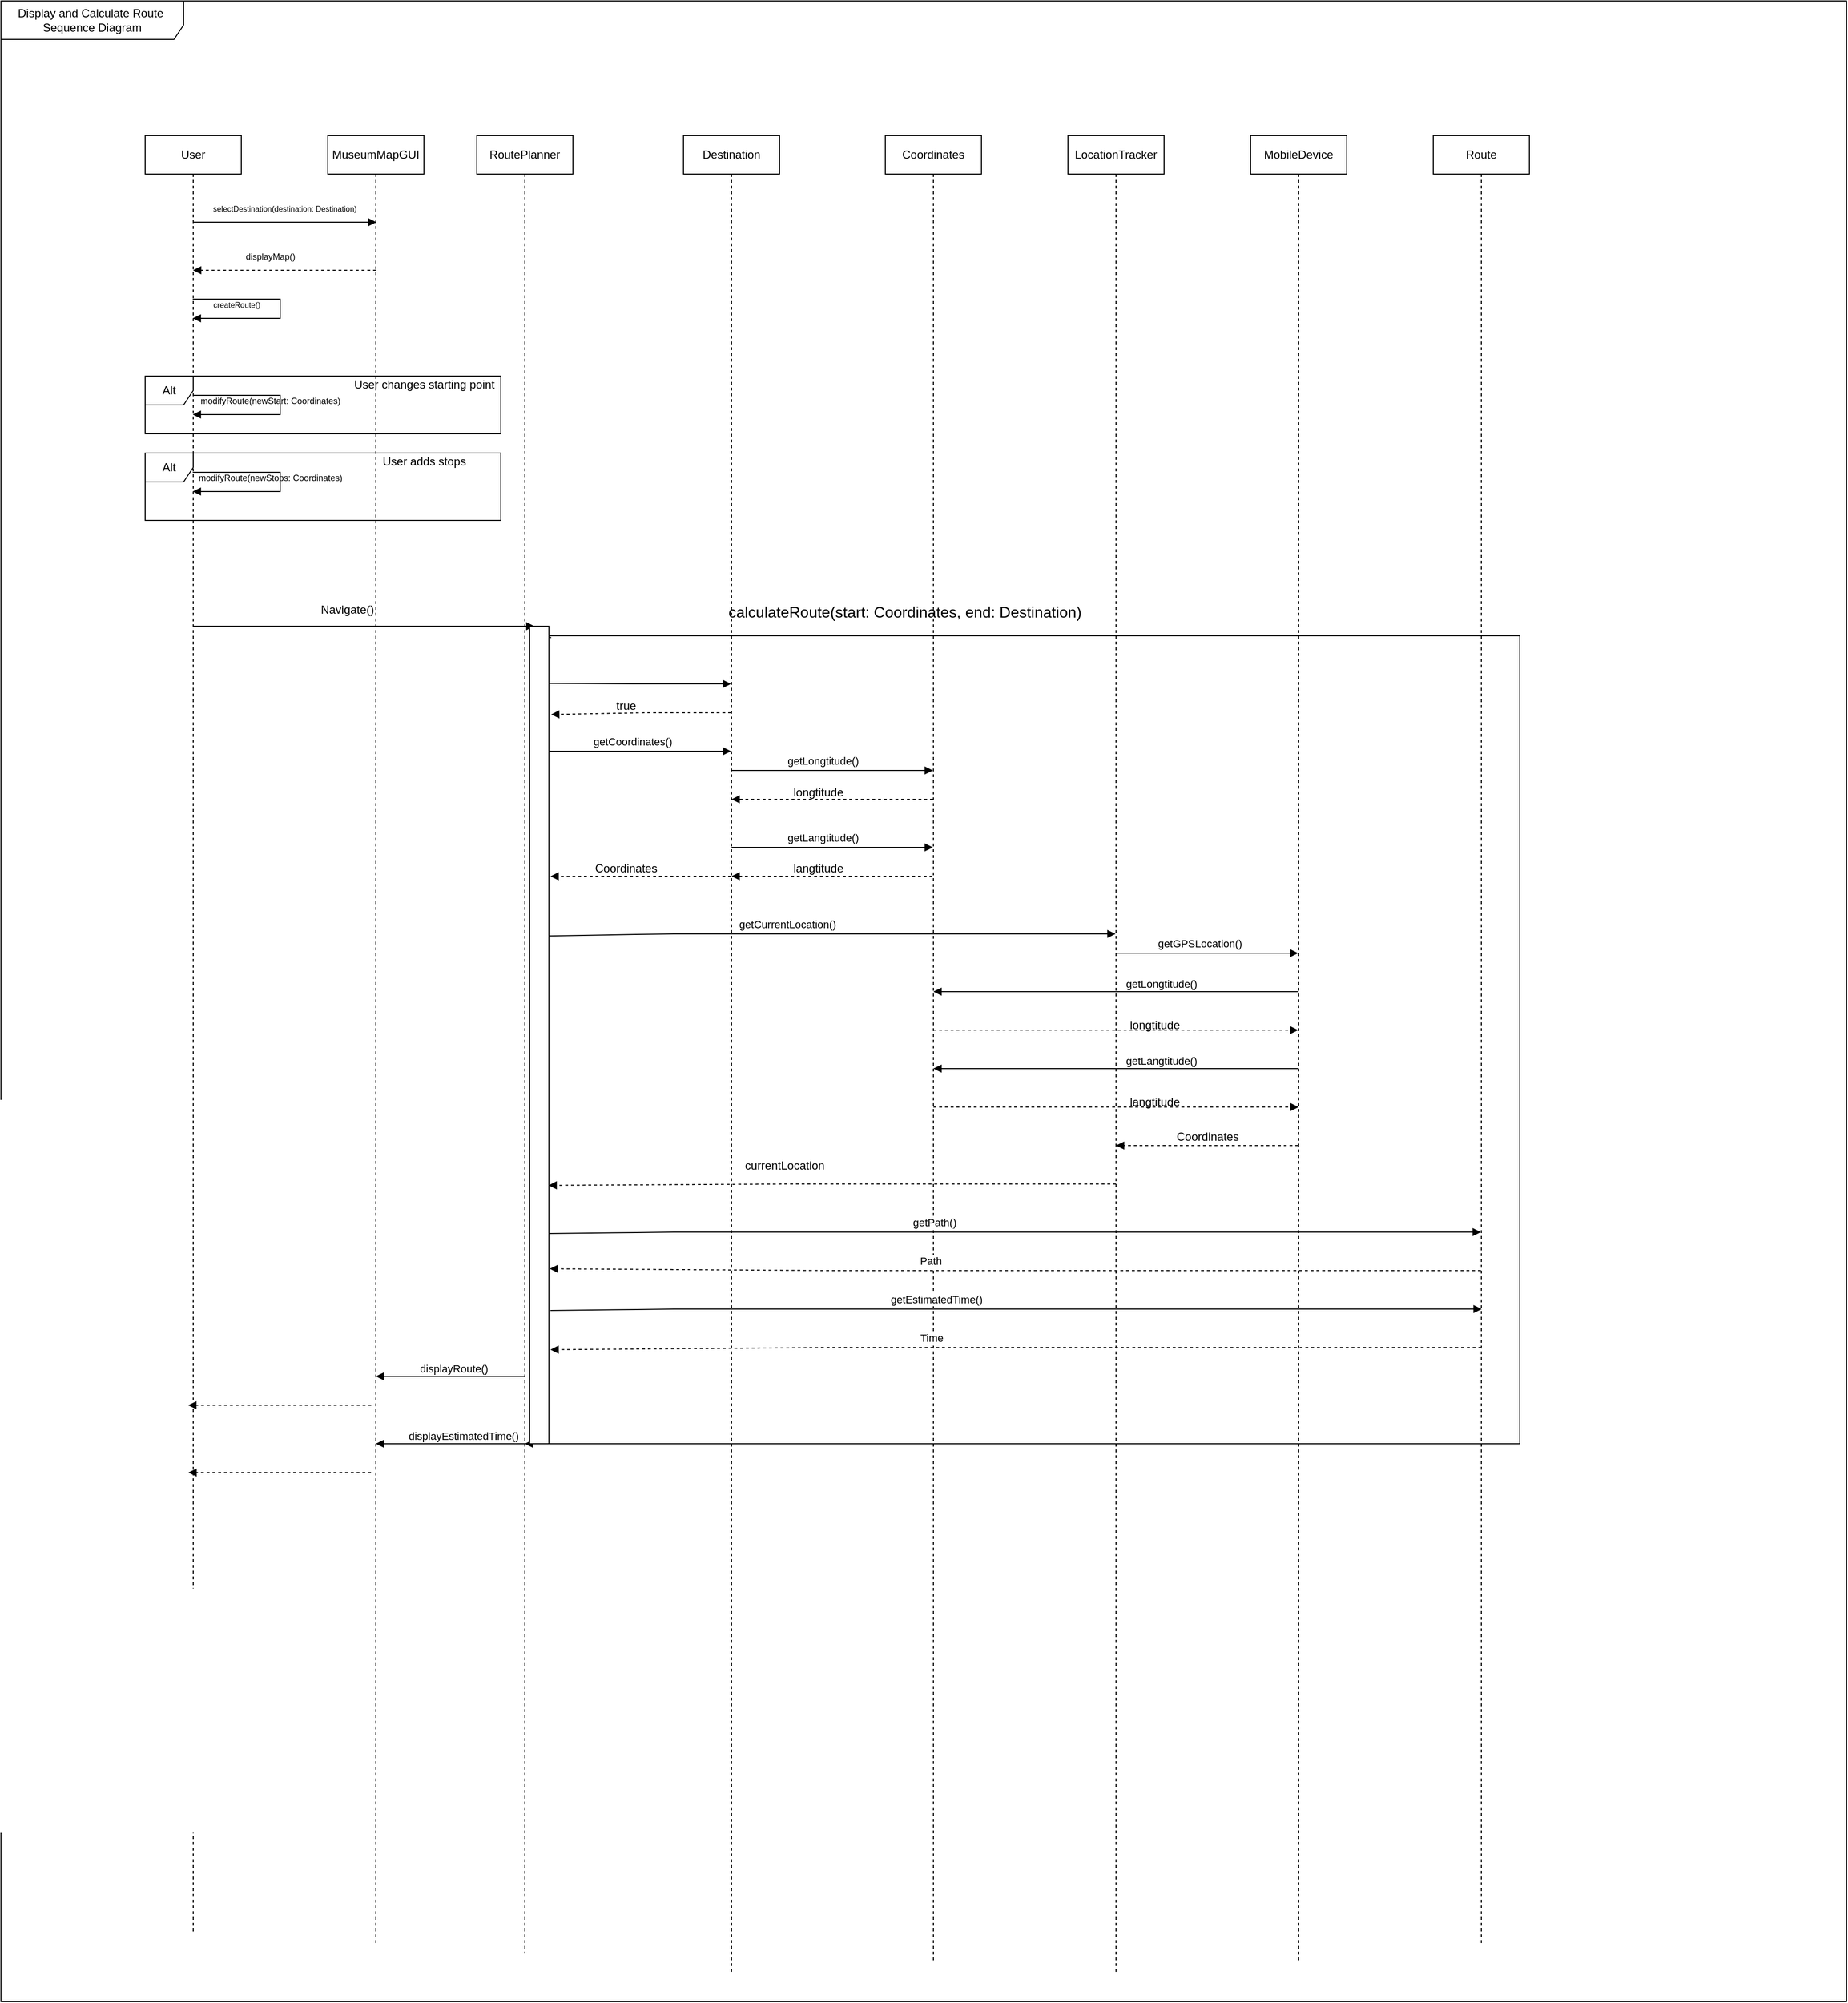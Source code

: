 <mxfile version="26.2.13">
  <diagram name="Page-1" id="kJih2EVv_8KnTAs_L_VF">
    <mxGraphModel dx="2341" dy="1910" grid="1" gridSize="10" guides="1" tooltips="1" connect="1" arrows="1" fold="1" page="1" pageScale="1" pageWidth="850" pageHeight="1100" math="0" shadow="0">
      <root>
        <mxCell id="0" />
        <mxCell id="1" parent="0" />
        <mxCell id="giSu3xgfnJtw4W87moCO-10" value="Display and Calculate Route&amp;nbsp;&lt;div&gt;Sequence Diagram&lt;/div&gt;" style="shape=umlFrame;whiteSpace=wrap;html=1;pointerEvents=0;width=190;height=40;" parent="1" vertex="1">
          <mxGeometry x="-170" y="-370" width="1920" height="2080" as="geometry" />
        </mxCell>
        <mxCell id="w3oup3Zo58hLr9Lpajqg-8" value="User" style="shape=umlLifeline;perimeter=lifelinePerimeter;whiteSpace=wrap;html=1;container=1;dropTarget=0;collapsible=0;recursiveResize=0;outlineConnect=0;portConstraint=eastwest;newEdgeStyle={&quot;edgeStyle&quot;:&quot;elbowEdgeStyle&quot;,&quot;elbow&quot;:&quot;vertical&quot;,&quot;curved&quot;:0,&quot;rounded&quot;:0};" vertex="1" parent="1">
          <mxGeometry x="-20" y="-230" width="100" height="1870" as="geometry" />
        </mxCell>
        <mxCell id="w3oup3Zo58hLr9Lpajqg-11" value="RoutePlanner" style="shape=umlLifeline;perimeter=lifelinePerimeter;whiteSpace=wrap;html=1;container=1;dropTarget=0;collapsible=0;recursiveResize=0;outlineConnect=0;portConstraint=eastwest;newEdgeStyle={&quot;edgeStyle&quot;:&quot;elbowEdgeStyle&quot;,&quot;elbow&quot;:&quot;vertical&quot;,&quot;curved&quot;:0,&quot;rounded&quot;:0};" vertex="1" parent="1">
          <mxGeometry x="325" y="-230" width="100" height="1890" as="geometry" />
        </mxCell>
        <mxCell id="w3oup3Zo58hLr9Lpajqg-12" value="Destination" style="shape=umlLifeline;perimeter=lifelinePerimeter;whiteSpace=wrap;html=1;container=1;dropTarget=0;collapsible=0;recursiveResize=0;outlineConnect=0;portConstraint=eastwest;newEdgeStyle={&quot;edgeStyle&quot;:&quot;elbowEdgeStyle&quot;,&quot;elbow&quot;:&quot;vertical&quot;,&quot;curved&quot;:0,&quot;rounded&quot;:0};" vertex="1" parent="1">
          <mxGeometry x="540" y="-230" width="100" height="1910" as="geometry" />
        </mxCell>
        <mxCell id="w3oup3Zo58hLr9Lpajqg-13" value="Coordinates" style="shape=umlLifeline;perimeter=lifelinePerimeter;whiteSpace=wrap;html=1;container=1;dropTarget=0;collapsible=0;recursiveResize=0;outlineConnect=0;portConstraint=eastwest;newEdgeStyle={&quot;edgeStyle&quot;:&quot;elbowEdgeStyle&quot;,&quot;elbow&quot;:&quot;vertical&quot;,&quot;curved&quot;:0,&quot;rounded&quot;:0};" vertex="1" parent="1">
          <mxGeometry x="750" y="-230" width="100" height="1900" as="geometry" />
        </mxCell>
        <mxCell id="w3oup3Zo58hLr9Lpajqg-15" value="LocationTracker" style="shape=umlLifeline;perimeter=lifelinePerimeter;whiteSpace=wrap;html=1;container=1;dropTarget=0;collapsible=0;recursiveResize=0;outlineConnect=0;portConstraint=eastwest;newEdgeStyle={&quot;edgeStyle&quot;:&quot;elbowEdgeStyle&quot;,&quot;elbow&quot;:&quot;vertical&quot;,&quot;curved&quot;:0,&quot;rounded&quot;:0};" vertex="1" parent="1">
          <mxGeometry x="940" y="-230" width="100" height="1910" as="geometry" />
        </mxCell>
        <mxCell id="w3oup3Zo58hLr9Lpajqg-17" value="MobileDevice" style="shape=umlLifeline;perimeter=lifelinePerimeter;whiteSpace=wrap;html=1;container=1;dropTarget=0;collapsible=0;recursiveResize=0;outlineConnect=0;portConstraint=eastwest;newEdgeStyle={&quot;edgeStyle&quot;:&quot;elbowEdgeStyle&quot;,&quot;elbow&quot;:&quot;vertical&quot;,&quot;curved&quot;:0,&quot;rounded&quot;:0};" vertex="1" parent="1">
          <mxGeometry x="1130" y="-230" width="100" height="1900" as="geometry" />
        </mxCell>
        <mxCell id="w3oup3Zo58hLr9Lpajqg-18" value="MuseumMapGUI" style="shape=umlLifeline;perimeter=lifelinePerimeter;whiteSpace=wrap;html=1;container=1;dropTarget=0;collapsible=0;recursiveResize=0;outlineConnect=0;portConstraint=eastwest;newEdgeStyle={&quot;edgeStyle&quot;:&quot;elbowEdgeStyle&quot;,&quot;elbow&quot;:&quot;vertical&quot;,&quot;curved&quot;:0,&quot;rounded&quot;:0};" vertex="1" parent="1">
          <mxGeometry x="170" y="-230" width="100" height="1880" as="geometry" />
        </mxCell>
        <mxCell id="w3oup3Zo58hLr9Lpajqg-23" value="" style="html=1;verticalAlign=bottom;labelBackgroundColor=none;endArrow=block;endFill=1;rounded=0;entryX=0.512;entryY=0.092;entryDx=0;entryDy=0;entryPerimeter=0;" edge="1" parent="1" source="w3oup3Zo58hLr9Lpajqg-8">
          <mxGeometry width="160" relative="1" as="geometry">
            <mxPoint x="29.443" y="-140" as="sourcePoint" />
            <mxPoint x="220.56" y="-140" as="targetPoint" />
          </mxGeometry>
        </mxCell>
        <mxCell id="w3oup3Zo58hLr9Lpajqg-29" value="&lt;font style=&quot;font-size: 8px;&quot;&gt;selectDestination(destination: Destination)&lt;/font&gt;" style="text;html=1;align=center;verticalAlign=middle;resizable=0;points=[];autosize=1;strokeColor=none;fillColor=none;" vertex="1" parent="1">
          <mxGeometry x="40" y="-170" width="170" height="30" as="geometry" />
        </mxCell>
        <mxCell id="w3oup3Zo58hLr9Lpajqg-32" value="&lt;font style=&quot;font-size: 9px;&quot;&gt;displayMap()&lt;/font&gt;" style="text;html=1;align=center;verticalAlign=middle;resizable=0;points=[];autosize=1;strokeColor=none;fillColor=none;" vertex="1" parent="1">
          <mxGeometry x="70" y="-120" width="80" height="30" as="geometry" />
        </mxCell>
        <mxCell id="w3oup3Zo58hLr9Lpajqg-33" value="&lt;font style=&quot;font-size: 8px;&quot;&gt;createRoute()&lt;/font&gt;" style="text;html=1;align=center;verticalAlign=middle;resizable=0;points=[];autosize=1;strokeColor=none;fillColor=none;" vertex="1" parent="1">
          <mxGeometry x="40" y="-70" width="70" height="30" as="geometry" />
        </mxCell>
        <mxCell id="w3oup3Zo58hLr9Lpajqg-34" value="" style="html=1;verticalAlign=bottom;labelBackgroundColor=none;endArrow=block;endFill=1;rounded=0;exitX=1.121;exitY=0.014;exitDx=0;exitDy=0;exitPerimeter=0;" edge="1" parent="1" source="w3oup3Zo58hLr9Lpajqg-95" target="w3oup3Zo58hLr9Lpajqg-11">
          <mxGeometry width="160" relative="1" as="geometry">
            <mxPoint x="305.0" y="280" as="sourcePoint" />
            <mxPoint x="544.8" y="280" as="targetPoint" />
            <Array as="points">
              <mxPoint x="390" y="290" />
              <mxPoint x="430" y="290" />
              <mxPoint x="1410" y="290" />
              <mxPoint x="1410" y="1130" />
              <mxPoint x="410" y="1130" />
            </Array>
          </mxGeometry>
        </mxCell>
        <mxCell id="w3oup3Zo58hLr9Lpajqg-38" value="" style="html=1;verticalAlign=bottom;labelBackgroundColor=none;endArrow=block;endFill=1;rounded=0;entryX=0.25;entryY=0;entryDx=0;entryDy=0;" edge="1" parent="1" source="w3oup3Zo58hLr9Lpajqg-8" target="w3oup3Zo58hLr9Lpajqg-95">
          <mxGeometry width="160" relative="1" as="geometry">
            <mxPoint x="70.0" y="270" as="sourcePoint" />
            <mxPoint x="189.8" y="270" as="targetPoint" />
            <Array as="points">
              <mxPoint x="200" y="280" />
            </Array>
          </mxGeometry>
        </mxCell>
        <mxCell id="w3oup3Zo58hLr9Lpajqg-39" value="Navigate()" style="text;html=1;align=center;verticalAlign=middle;resizable=0;points=[];autosize=1;strokeColor=none;fillColor=none;" vertex="1" parent="1">
          <mxGeometry x="150" y="248" width="80" height="30" as="geometry" />
        </mxCell>
        <mxCell id="w3oup3Zo58hLr9Lpajqg-35" value="&lt;font style=&quot;font-size: 16px;&quot;&gt;calculateRoute(start: Coordinates, end: Destination)&lt;/font&gt;" style="text;html=1;align=center;verticalAlign=middle;resizable=0;points=[];autosize=1;strokeColor=none;fillColor=none;" vertex="1" parent="1">
          <mxGeometry x="575" y="250" width="390" height="30" as="geometry" />
        </mxCell>
        <mxCell id="w3oup3Zo58hLr9Lpajqg-42" value="" style="html=1;verticalAlign=bottom;labelBackgroundColor=none;endArrow=block;endFill=1;rounded=0;exitX=1.017;exitY=0.07;exitDx=0;exitDy=0;exitPerimeter=0;" edge="1" parent="1" source="w3oup3Zo58hLr9Lpajqg-95" target="w3oup3Zo58hLr9Lpajqg-12">
          <mxGeometry width="160" relative="1" as="geometry">
            <mxPoint x="425" y="350" as="sourcePoint" />
            <mxPoint x="590" y="350" as="targetPoint" />
            <Array as="points">
              <mxPoint x="490" y="340" />
            </Array>
          </mxGeometry>
        </mxCell>
        <mxCell id="w3oup3Zo58hLr9Lpajqg-44" value="" style="html=1;verticalAlign=bottom;labelBackgroundColor=none;endArrow=block;endFill=1;dashed=1;rounded=0;entryX=1.117;entryY=0.108;entryDx=0;entryDy=0;entryPerimeter=0;" edge="1" parent="1" source="w3oup3Zo58hLr9Lpajqg-12" target="w3oup3Zo58hLr9Lpajqg-95">
          <mxGeometry width="160" relative="1" as="geometry">
            <mxPoint x="590" y="370" as="sourcePoint" />
            <mxPoint x="390" y="370" as="targetPoint" />
            <Array as="points">
              <mxPoint x="500" y="370" />
            </Array>
          </mxGeometry>
        </mxCell>
        <mxCell id="w3oup3Zo58hLr9Lpajqg-45" value="true" style="text;html=1;align=center;verticalAlign=middle;resizable=0;points=[];autosize=1;strokeColor=none;fillColor=none;" vertex="1" parent="1">
          <mxGeometry x="460" y="348" width="40" height="30" as="geometry" />
        </mxCell>
        <mxCell id="w3oup3Zo58hLr9Lpajqg-46" value="" style="html=1;verticalAlign=bottom;labelBackgroundColor=none;endArrow=block;endFill=1;rounded=0;exitX=1.017;exitY=0.153;exitDx=0;exitDy=0;exitPerimeter=0;" edge="1" parent="1" source="w3oup3Zo58hLr9Lpajqg-95" target="w3oup3Zo58hLr9Lpajqg-12">
          <mxGeometry width="160" relative="1" as="geometry">
            <mxPoint x="390" y="410" as="sourcePoint" />
            <mxPoint x="590" y="410" as="targetPoint" />
            <Array as="points">
              <mxPoint x="490" y="410" />
            </Array>
          </mxGeometry>
        </mxCell>
        <mxCell id="w3oup3Zo58hLr9Lpajqg-47" value="getCoordinates()" style="edgeLabel;html=1;align=center;verticalAlign=middle;resizable=0;points=[];" vertex="1" connectable="0" parent="w3oup3Zo58hLr9Lpajqg-46">
          <mxGeometry x="-0.193" y="1" relative="1" as="geometry">
            <mxPoint x="10" y="-9" as="offset" />
          </mxGeometry>
        </mxCell>
        <mxCell id="w3oup3Zo58hLr9Lpajqg-48" value="" style="html=1;verticalAlign=bottom;labelBackgroundColor=none;endArrow=block;endFill=1;rounded=0;" edge="1" parent="1" source="w3oup3Zo58hLr9Lpajqg-12" target="w3oup3Zo58hLr9Lpajqg-13">
          <mxGeometry width="160" relative="1" as="geometry">
            <mxPoint x="590" y="430" as="sourcePoint" />
            <mxPoint x="789" y="430" as="targetPoint" />
            <Array as="points">
              <mxPoint x="690" y="430" />
            </Array>
          </mxGeometry>
        </mxCell>
        <mxCell id="w3oup3Zo58hLr9Lpajqg-49" value="getLongtitude()" style="edgeLabel;html=1;align=center;verticalAlign=middle;resizable=0;points=[];" vertex="1" connectable="0" parent="w3oup3Zo58hLr9Lpajqg-48">
          <mxGeometry x="-0.193" y="1" relative="1" as="geometry">
            <mxPoint x="10" y="-9" as="offset" />
          </mxGeometry>
        </mxCell>
        <mxCell id="w3oup3Zo58hLr9Lpajqg-50" value="" style="html=1;verticalAlign=bottom;labelBackgroundColor=none;endArrow=block;endFill=1;dashed=1;rounded=0;" edge="1" parent="1" source="w3oup3Zo58hLr9Lpajqg-13" target="w3oup3Zo58hLr9Lpajqg-12">
          <mxGeometry width="160" relative="1" as="geometry">
            <mxPoint x="779" y="480" as="sourcePoint" />
            <mxPoint x="580" y="480" as="targetPoint" />
            <Array as="points">
              <mxPoint x="690" y="460" />
            </Array>
          </mxGeometry>
        </mxCell>
        <mxCell id="w3oup3Zo58hLr9Lpajqg-51" value="longtitude" style="text;html=1;align=center;verticalAlign=middle;resizable=0;points=[];autosize=1;strokeColor=none;fillColor=none;" vertex="1" parent="1">
          <mxGeometry x="640" y="438" width="80" height="30" as="geometry" />
        </mxCell>
        <mxCell id="w3oup3Zo58hLr9Lpajqg-52" value="" style="html=1;verticalAlign=bottom;labelBackgroundColor=none;endArrow=block;endFill=1;rounded=0;" edge="1" parent="1" source="w3oup3Zo58hLr9Lpajqg-12" target="w3oup3Zo58hLr9Lpajqg-13">
          <mxGeometry width="160" relative="1" as="geometry">
            <mxPoint x="590" y="510" as="sourcePoint" />
            <mxPoint x="799" y="510" as="targetPoint" />
            <Array as="points">
              <mxPoint x="690" y="510" />
            </Array>
          </mxGeometry>
        </mxCell>
        <mxCell id="w3oup3Zo58hLr9Lpajqg-53" value="getLangtitude()" style="edgeLabel;html=1;align=center;verticalAlign=middle;resizable=0;points=[];" vertex="1" connectable="0" parent="w3oup3Zo58hLr9Lpajqg-52">
          <mxGeometry x="-0.193" y="1" relative="1" as="geometry">
            <mxPoint x="10" y="-9" as="offset" />
          </mxGeometry>
        </mxCell>
        <mxCell id="w3oup3Zo58hLr9Lpajqg-54" value="" style="html=1;verticalAlign=bottom;labelBackgroundColor=none;endArrow=block;endFill=1;dashed=1;rounded=0;" edge="1" parent="1">
          <mxGeometry width="160" relative="1" as="geometry">
            <mxPoint x="799" y="540" as="sourcePoint" />
            <mxPoint x="590" y="540" as="targetPoint" />
            <Array as="points">
              <mxPoint x="690" y="540" />
            </Array>
          </mxGeometry>
        </mxCell>
        <mxCell id="w3oup3Zo58hLr9Lpajqg-55" value="langtitude" style="text;html=1;align=center;verticalAlign=middle;resizable=0;points=[];autosize=1;strokeColor=none;fillColor=none;" vertex="1" parent="1">
          <mxGeometry x="640" y="517" width="80" height="30" as="geometry" />
        </mxCell>
        <mxCell id="w3oup3Zo58hLr9Lpajqg-56" value="" style="html=1;verticalAlign=bottom;labelBackgroundColor=none;endArrow=block;endFill=1;dashed=1;rounded=0;entryX=1.083;entryY=0.306;entryDx=0;entryDy=0;entryPerimeter=0;" edge="1" parent="1" source="w3oup3Zo58hLr9Lpajqg-12" target="w3oup3Zo58hLr9Lpajqg-95">
          <mxGeometry width="160" relative="1" as="geometry">
            <mxPoint x="589" y="540" as="sourcePoint" />
            <mxPoint x="400" y="540" as="targetPoint" />
            <Array as="points">
              <mxPoint x="480" y="540" />
            </Array>
          </mxGeometry>
        </mxCell>
        <mxCell id="w3oup3Zo58hLr9Lpajqg-57" value="Coordinates" style="text;html=1;align=center;verticalAlign=middle;resizable=0;points=[];autosize=1;strokeColor=none;fillColor=none;" vertex="1" parent="1">
          <mxGeometry x="435" y="517" width="90" height="30" as="geometry" />
        </mxCell>
        <mxCell id="w3oup3Zo58hLr9Lpajqg-58" value="" style="html=1;verticalAlign=bottom;labelBackgroundColor=none;endArrow=block;endFill=1;rounded=0;exitX=0.95;exitY=0.379;exitDx=0;exitDy=0;exitPerimeter=0;" edge="1" parent="1" source="w3oup3Zo58hLr9Lpajqg-95" target="w3oup3Zo58hLr9Lpajqg-15">
          <mxGeometry width="160" relative="1" as="geometry">
            <mxPoint x="389.63" y="600.47" as="sourcePoint" />
            <mxPoint x="589.5" y="600" as="targetPoint" />
            <Array as="points">
              <mxPoint x="491" y="600.47" />
              <mxPoint x="530" y="600" />
              <mxPoint x="560" y="600" />
            </Array>
          </mxGeometry>
        </mxCell>
        <mxCell id="w3oup3Zo58hLr9Lpajqg-59" value="getCurrentLocation()" style="edgeLabel;html=1;align=center;verticalAlign=middle;resizable=0;points=[];" vertex="1" connectable="0" parent="w3oup3Zo58hLr9Lpajqg-58">
          <mxGeometry x="-0.193" y="1" relative="1" as="geometry">
            <mxPoint x="10" y="-9" as="offset" />
          </mxGeometry>
        </mxCell>
        <mxCell id="w3oup3Zo58hLr9Lpajqg-60" value="" style="html=1;verticalAlign=bottom;labelBackgroundColor=none;endArrow=block;endFill=1;rounded=0;" edge="1" parent="1" source="w3oup3Zo58hLr9Lpajqg-15" target="w3oup3Zo58hLr9Lpajqg-17">
          <mxGeometry width="160" relative="1" as="geometry">
            <mxPoint x="750.0" y="620.47" as="sourcePoint" />
            <mxPoint x="1529.87" y="620" as="targetPoint" />
            <Array as="points">
              <mxPoint x="1020" y="620" />
              <mxPoint x="1110" y="620" />
            </Array>
          </mxGeometry>
        </mxCell>
        <mxCell id="w3oup3Zo58hLr9Lpajqg-61" value="getGPSLocation()" style="edgeLabel;html=1;align=center;verticalAlign=middle;resizable=0;points=[];" vertex="1" connectable="0" parent="w3oup3Zo58hLr9Lpajqg-60">
          <mxGeometry x="-0.193" y="1" relative="1" as="geometry">
            <mxPoint x="10" y="-9" as="offset" />
          </mxGeometry>
        </mxCell>
        <mxCell id="w3oup3Zo58hLr9Lpajqg-62" value="" style="html=1;verticalAlign=bottom;labelBackgroundColor=none;endArrow=block;endFill=1;rounded=0;" edge="1" parent="1">
          <mxGeometry width="160" relative="1" as="geometry">
            <mxPoint x="1179.95" y="660" as="sourcePoint" />
            <mxPoint x="800.041" y="660" as="targetPoint" />
            <Array as="points">
              <mxPoint x="1040.45" y="660" />
            </Array>
          </mxGeometry>
        </mxCell>
        <mxCell id="w3oup3Zo58hLr9Lpajqg-63" value="getLongtitude()" style="edgeLabel;html=1;align=center;verticalAlign=middle;resizable=0;points=[];" vertex="1" connectable="0" parent="w3oup3Zo58hLr9Lpajqg-62">
          <mxGeometry x="-0.193" y="1" relative="1" as="geometry">
            <mxPoint x="10" y="-9" as="offset" />
          </mxGeometry>
        </mxCell>
        <mxCell id="w3oup3Zo58hLr9Lpajqg-64" value="" style="html=1;verticalAlign=bottom;labelBackgroundColor=none;endArrow=block;endFill=1;rounded=0;" edge="1" parent="1">
          <mxGeometry width="160" relative="1" as="geometry">
            <mxPoint x="1179.95" y="740" as="sourcePoint" />
            <mxPoint x="800.041" y="740" as="targetPoint" />
            <Array as="points">
              <mxPoint x="985.95" y="740" />
            </Array>
          </mxGeometry>
        </mxCell>
        <mxCell id="w3oup3Zo58hLr9Lpajqg-65" value="getLangtitude()" style="edgeLabel;html=1;align=center;verticalAlign=middle;resizable=0;points=[];" vertex="1" connectable="0" parent="w3oup3Zo58hLr9Lpajqg-64">
          <mxGeometry x="-0.193" y="1" relative="1" as="geometry">
            <mxPoint x="10" y="-9" as="offset" />
          </mxGeometry>
        </mxCell>
        <mxCell id="w3oup3Zo58hLr9Lpajqg-66" value="" style="html=1;verticalAlign=bottom;labelBackgroundColor=none;endArrow=block;endFill=1;dashed=1;rounded=0;" edge="1" parent="1" source="w3oup3Zo58hLr9Lpajqg-13" target="w3oup3Zo58hLr9Lpajqg-17">
          <mxGeometry width="160" relative="1" as="geometry">
            <mxPoint x="1094.5" y="700" as="sourcePoint" />
            <mxPoint x="885.5" y="700" as="targetPoint" />
            <Array as="points">
              <mxPoint x="985.5" y="700" />
            </Array>
          </mxGeometry>
        </mxCell>
        <mxCell id="w3oup3Zo58hLr9Lpajqg-67" value="" style="html=1;verticalAlign=bottom;labelBackgroundColor=none;endArrow=block;endFill=1;dashed=1;rounded=0;" edge="1" parent="1">
          <mxGeometry width="160" relative="1" as="geometry">
            <mxPoint x="800.041" y="780" as="sourcePoint" />
            <mxPoint x="1179.95" y="780" as="targetPoint" />
            <Array as="points">
              <mxPoint x="995.95" y="780" />
            </Array>
          </mxGeometry>
        </mxCell>
        <mxCell id="w3oup3Zo58hLr9Lpajqg-68" value="langtitude" style="text;html=1;align=center;verticalAlign=middle;resizable=0;points=[];autosize=1;strokeColor=none;fillColor=none;" vertex="1" parent="1">
          <mxGeometry x="990" y="760" width="80" height="30" as="geometry" />
        </mxCell>
        <mxCell id="w3oup3Zo58hLr9Lpajqg-69" value="longtitude" style="text;html=1;align=center;verticalAlign=middle;resizable=0;points=[];autosize=1;strokeColor=none;fillColor=none;" vertex="1" parent="1">
          <mxGeometry x="990" y="680" width="80" height="30" as="geometry" />
        </mxCell>
        <mxCell id="w3oup3Zo58hLr9Lpajqg-71" value="" style="html=1;verticalAlign=bottom;labelBackgroundColor=none;endArrow=block;endFill=1;dashed=1;rounded=0;" edge="1" parent="1" source="w3oup3Zo58hLr9Lpajqg-17" target="w3oup3Zo58hLr9Lpajqg-15">
          <mxGeometry width="160" relative="1" as="geometry">
            <mxPoint x="1191" y="820" as="sourcePoint" />
            <mxPoint x="990" y="820" as="targetPoint" />
            <Array as="points">
              <mxPoint x="1081" y="820" />
            </Array>
          </mxGeometry>
        </mxCell>
        <mxCell id="w3oup3Zo58hLr9Lpajqg-72" value="Coordinates" style="text;html=1;align=center;verticalAlign=middle;resizable=0;points=[];autosize=1;strokeColor=none;fillColor=none;" vertex="1" parent="1">
          <mxGeometry x="1040" y="796" width="90" height="30" as="geometry" />
        </mxCell>
        <mxCell id="w3oup3Zo58hLr9Lpajqg-75" value="" style="html=1;verticalAlign=bottom;labelBackgroundColor=none;endArrow=block;endFill=1;dashed=1;rounded=0;entryX=0.983;entryY=0.684;entryDx=0;entryDy=0;entryPerimeter=0;" edge="1" parent="1" target="w3oup3Zo58hLr9Lpajqg-95">
          <mxGeometry width="160" relative="1" as="geometry">
            <mxPoint x="990.0" y="860" as="sourcePoint" />
            <mxPoint x="389.824" y="860" as="targetPoint" />
            <Array as="points">
              <mxPoint x="651.5" y="860" />
            </Array>
          </mxGeometry>
        </mxCell>
        <mxCell id="w3oup3Zo58hLr9Lpajqg-76" value="currentLocation" style="text;html=1;align=center;verticalAlign=middle;resizable=0;points=[];autosize=1;strokeColor=none;fillColor=none;" vertex="1" parent="1">
          <mxGeometry x="590" y="826" width="110" height="30" as="geometry" />
        </mxCell>
        <mxCell id="w3oup3Zo58hLr9Lpajqg-77" value="Route" style="shape=umlLifeline;perimeter=lifelinePerimeter;whiteSpace=wrap;html=1;container=1;dropTarget=0;collapsible=0;recursiveResize=0;outlineConnect=0;portConstraint=eastwest;newEdgeStyle={&quot;edgeStyle&quot;:&quot;elbowEdgeStyle&quot;,&quot;elbow&quot;:&quot;vertical&quot;,&quot;curved&quot;:0,&quot;rounded&quot;:0};" vertex="1" parent="1">
          <mxGeometry x="1320" y="-230" width="100" height="1880" as="geometry" />
        </mxCell>
        <mxCell id="w3oup3Zo58hLr9Lpajqg-78" value="" style="html=1;verticalAlign=bottom;labelBackgroundColor=none;endArrow=block;endFill=1;rounded=0;exitX=0.983;exitY=0.743;exitDx=0;exitDy=0;exitPerimeter=0;" edge="1" parent="1" source="w3oup3Zo58hLr9Lpajqg-95" target="w3oup3Zo58hLr9Lpajqg-77">
          <mxGeometry width="160" relative="1" as="geometry">
            <mxPoint x="389.63" y="910.47" as="sourcePoint" />
            <mxPoint x="990" y="910" as="targetPoint" />
            <Array as="points">
              <mxPoint x="491" y="910.47" />
              <mxPoint x="530" y="910" />
            </Array>
          </mxGeometry>
        </mxCell>
        <mxCell id="w3oup3Zo58hLr9Lpajqg-79" value="getPath()" style="edgeLabel;html=1;align=center;verticalAlign=middle;resizable=0;points=[];" vertex="1" connectable="0" parent="w3oup3Zo58hLr9Lpajqg-78">
          <mxGeometry x="-0.193" y="1" relative="1" as="geometry">
            <mxPoint x="10" y="-9" as="offset" />
          </mxGeometry>
        </mxCell>
        <mxCell id="w3oup3Zo58hLr9Lpajqg-81" value="" style="html=1;verticalAlign=bottom;labelBackgroundColor=none;endArrow=block;endFill=1;dashed=1;rounded=0;entryX=1.05;entryY=0.786;entryDx=0;entryDy=0;entryPerimeter=0;" edge="1" parent="1" source="w3oup3Zo58hLr9Lpajqg-77" target="w3oup3Zo58hLr9Lpajqg-95">
          <mxGeometry width="160" relative="1" as="geometry">
            <mxPoint x="801" y="950" as="sourcePoint" />
            <mxPoint x="600" y="950" as="targetPoint" />
            <Array as="points">
              <mxPoint x="691" y="950" />
            </Array>
          </mxGeometry>
        </mxCell>
        <mxCell id="w3oup3Zo58hLr9Lpajqg-82" value="Path" style="edgeLabel;html=1;align=center;verticalAlign=middle;resizable=0;points=[];" vertex="1" connectable="0" parent="w3oup3Zo58hLr9Lpajqg-81">
          <mxGeometry x="0.185" y="-6" relative="1" as="geometry">
            <mxPoint x="1" y="-4" as="offset" />
          </mxGeometry>
        </mxCell>
        <mxCell id="w3oup3Zo58hLr9Lpajqg-83" value="" style="html=1;verticalAlign=bottom;labelBackgroundColor=none;endArrow=block;endFill=1;rounded=0;exitX=1.083;exitY=0.837;exitDx=0;exitDy=0;exitPerimeter=0;" edge="1" parent="1" source="w3oup3Zo58hLr9Lpajqg-95">
          <mxGeometry width="160" relative="1" as="geometry">
            <mxPoint x="390.0" y="990.47" as="sourcePoint" />
            <mxPoint x="1370.37" y="990" as="targetPoint" />
            <Array as="points">
              <mxPoint x="491.37" y="990.47" />
              <mxPoint x="530.37" y="990" />
            </Array>
          </mxGeometry>
        </mxCell>
        <mxCell id="w3oup3Zo58hLr9Lpajqg-84" value="getEstimatedTime()" style="edgeLabel;html=1;align=center;verticalAlign=middle;resizable=0;points=[];" vertex="1" connectable="0" parent="w3oup3Zo58hLr9Lpajqg-83">
          <mxGeometry x="-0.193" y="1" relative="1" as="geometry">
            <mxPoint x="10" y="-9" as="offset" />
          </mxGeometry>
        </mxCell>
        <mxCell id="w3oup3Zo58hLr9Lpajqg-85" value="" style="html=1;verticalAlign=bottom;labelBackgroundColor=none;endArrow=block;endFill=1;dashed=1;rounded=0;entryX=1.083;entryY=0.885;entryDx=0;entryDy=0;entryPerimeter=0;" edge="1" parent="1" target="w3oup3Zo58hLr9Lpajqg-95">
          <mxGeometry width="160" relative="1" as="geometry">
            <mxPoint x="1370" y="1030" as="sourcePoint" />
            <mxPoint x="390" y="1030" as="targetPoint" />
            <Array as="points">
              <mxPoint x="691" y="1030" />
            </Array>
          </mxGeometry>
        </mxCell>
        <mxCell id="w3oup3Zo58hLr9Lpajqg-86" value="Time" style="edgeLabel;html=1;align=center;verticalAlign=middle;resizable=0;points=[];" vertex="1" connectable="0" parent="w3oup3Zo58hLr9Lpajqg-85">
          <mxGeometry x="0.185" y="-6" relative="1" as="geometry">
            <mxPoint x="1" y="-4" as="offset" />
          </mxGeometry>
        </mxCell>
        <mxCell id="w3oup3Zo58hLr9Lpajqg-87" value="" style="html=1;verticalAlign=bottom;labelBackgroundColor=none;endArrow=block;endFill=1;rounded=0;" edge="1" parent="1" source="w3oup3Zo58hLr9Lpajqg-11" target="w3oup3Zo58hLr9Lpajqg-18">
          <mxGeometry width="160" relative="1" as="geometry">
            <mxPoint x="380.43" y="1060" as="sourcePoint" />
            <mxPoint x="210.001" y="1060" as="targetPoint" />
            <Array as="points">
              <mxPoint x="271.34" y="1060" />
            </Array>
          </mxGeometry>
        </mxCell>
        <mxCell id="w3oup3Zo58hLr9Lpajqg-88" value="displayRoute()" style="edgeLabel;html=1;align=center;verticalAlign=middle;resizable=0;points=[];" vertex="1" connectable="0" parent="w3oup3Zo58hLr9Lpajqg-87">
          <mxGeometry x="-0.193" y="1" relative="1" as="geometry">
            <mxPoint x="-11" y="-9" as="offset" />
          </mxGeometry>
        </mxCell>
        <mxCell id="w3oup3Zo58hLr9Lpajqg-89" value="" style="html=1;verticalAlign=bottom;labelBackgroundColor=none;endArrow=block;endFill=1;rounded=0;" edge="1" parent="1">
          <mxGeometry width="160" relative="1" as="geometry">
            <mxPoint x="390" y="1130" as="sourcePoint" />
            <mxPoint x="220" y="1130" as="targetPoint" />
            <Array as="points">
              <mxPoint x="271.34" y="1130" />
            </Array>
          </mxGeometry>
        </mxCell>
        <mxCell id="w3oup3Zo58hLr9Lpajqg-90" value="displayEstimatedTime()" style="edgeLabel;html=1;align=center;verticalAlign=middle;resizable=0;points=[];" vertex="1" connectable="0" parent="w3oup3Zo58hLr9Lpajqg-89">
          <mxGeometry x="-0.193" y="1" relative="1" as="geometry">
            <mxPoint x="-11" y="-9" as="offset" />
          </mxGeometry>
        </mxCell>
        <mxCell id="w3oup3Zo58hLr9Lpajqg-91" value="" style="html=1;verticalAlign=bottom;labelBackgroundColor=none;endArrow=block;endFill=1;dashed=1;rounded=0;" edge="1" parent="1">
          <mxGeometry width="160" relative="1" as="geometry">
            <mxPoint x="215.21" y="1090" as="sourcePoint" />
            <mxPoint x="24.781" y="1090" as="targetPoint" />
          </mxGeometry>
        </mxCell>
        <mxCell id="w3oup3Zo58hLr9Lpajqg-92" value="" style="html=1;verticalAlign=bottom;labelBackgroundColor=none;endArrow=block;endFill=1;dashed=1;rounded=0;" edge="1" parent="1">
          <mxGeometry width="160" relative="1" as="geometry">
            <mxPoint x="215" y="1160" as="sourcePoint" />
            <mxPoint x="25" y="1160" as="targetPoint" />
          </mxGeometry>
        </mxCell>
        <mxCell id="w3oup3Zo58hLr9Lpajqg-95" value="" style="rounded=0;dashed=0;" vertex="1" parent="1">
          <mxGeometry x="380" y="280" width="20" height="850" as="geometry" />
        </mxCell>
        <mxCell id="w3oup3Zo58hLr9Lpajqg-104" value="" style="html=1;verticalAlign=bottom;labelBackgroundColor=none;endArrow=block;endFill=1;dashed=1;rounded=0;" edge="1" parent="1">
          <mxGeometry width="160" relative="1" as="geometry">
            <mxPoint x="220.17" y="-90" as="sourcePoint" />
            <mxPoint x="29.837" y="-90" as="targetPoint" />
            <Array as="points">
              <mxPoint x="178.67" y="-90" />
            </Array>
          </mxGeometry>
        </mxCell>
        <mxCell id="w3oup3Zo58hLr9Lpajqg-105" value="" style="html=1;verticalAlign=bottom;labelBackgroundColor=none;endArrow=block;endFill=1;rounded=0;" edge="1" parent="1">
          <mxGeometry width="160" relative="1" as="geometry">
            <mxPoint x="29.5" y="-60" as="sourcePoint" />
            <mxPoint x="29.5" y="-40" as="targetPoint" />
            <Array as="points">
              <mxPoint x="60.5" y="-60" />
              <mxPoint x="120.5" y="-60" />
              <mxPoint x="120.5" y="-40" />
              <mxPoint x="90.5" y="-40" />
            </Array>
          </mxGeometry>
        </mxCell>
        <mxCell id="w3oup3Zo58hLr9Lpajqg-106" value="" style="html=1;verticalAlign=bottom;labelBackgroundColor=none;endArrow=block;endFill=1;rounded=0;" edge="1" parent="1">
          <mxGeometry width="160" relative="1" as="geometry">
            <mxPoint x="29.5" y="40" as="sourcePoint" />
            <mxPoint x="29.5" y="60" as="targetPoint" />
            <Array as="points">
              <mxPoint x="60.5" y="40" />
              <mxPoint x="120.5" y="40" />
              <mxPoint x="120.5" y="60" />
              <mxPoint x="90.5" y="60" />
            </Array>
          </mxGeometry>
        </mxCell>
        <mxCell id="w3oup3Zo58hLr9Lpajqg-108" value="Alt" style="shape=umlFrame;whiteSpace=wrap;html=1;pointerEvents=0;recursiveResize=0;container=1;collapsible=0;width=50;" vertex="1" parent="1">
          <mxGeometry x="-20" y="20" width="370" height="60" as="geometry" />
        </mxCell>
        <mxCell id="w3oup3Zo58hLr9Lpajqg-109" value="User changes starting point" style="text;align=center;html=1;" vertex="1" parent="w3oup3Zo58hLr9Lpajqg-108">
          <mxGeometry width="100" height="60" relative="1" as="geometry">
            <mxPoint x="240" y="-5" as="offset" />
          </mxGeometry>
        </mxCell>
        <mxCell id="w3oup3Zo58hLr9Lpajqg-107" value="&lt;font style=&quot;font-size: 9px;&quot;&gt;modifyRoute(newStart: Coordinates)&lt;/font&gt;" style="text;html=1;align=center;verticalAlign=middle;resizable=0;points=[];autosize=1;strokeColor=none;fillColor=none;" vertex="1" parent="w3oup3Zo58hLr9Lpajqg-108">
          <mxGeometry x="45" y="10" width="170" height="30" as="geometry" />
        </mxCell>
        <mxCell id="w3oup3Zo58hLr9Lpajqg-110" value="" style="html=1;verticalAlign=bottom;labelBackgroundColor=none;endArrow=block;endFill=1;rounded=0;" edge="1" parent="1">
          <mxGeometry width="160" relative="1" as="geometry">
            <mxPoint x="29.5" y="120" as="sourcePoint" />
            <mxPoint x="29.5" y="140" as="targetPoint" />
            <Array as="points">
              <mxPoint x="60.5" y="120" />
              <mxPoint x="120.5" y="120" />
              <mxPoint x="120.5" y="140" />
              <mxPoint x="90.5" y="140" />
            </Array>
          </mxGeometry>
        </mxCell>
        <mxCell id="w3oup3Zo58hLr9Lpajqg-111" value="Alt" style="shape=umlFrame;whiteSpace=wrap;html=1;pointerEvents=0;recursiveResize=0;container=1;collapsible=0;width=50;" vertex="1" parent="1">
          <mxGeometry x="-20" y="100" width="370" height="70" as="geometry" />
        </mxCell>
        <mxCell id="w3oup3Zo58hLr9Lpajqg-112" value="User adds stops" style="text;align=center;html=1;" vertex="1" parent="w3oup3Zo58hLr9Lpajqg-111">
          <mxGeometry width="100" height="60" relative="1" as="geometry">
            <mxPoint x="240" y="-5" as="offset" />
          </mxGeometry>
        </mxCell>
        <mxCell id="w3oup3Zo58hLr9Lpajqg-113" value="&lt;font style=&quot;font-size: 9px;&quot;&gt;modifyRoute(newStops: Coordinates)&lt;/font&gt;" style="text;html=1;align=center;verticalAlign=middle;resizable=0;points=[];autosize=1;strokeColor=none;fillColor=none;" vertex="1" parent="w3oup3Zo58hLr9Lpajqg-111">
          <mxGeometry x="45" y="10" width="170" height="30" as="geometry" />
        </mxCell>
      </root>
    </mxGraphModel>
  </diagram>
</mxfile>
